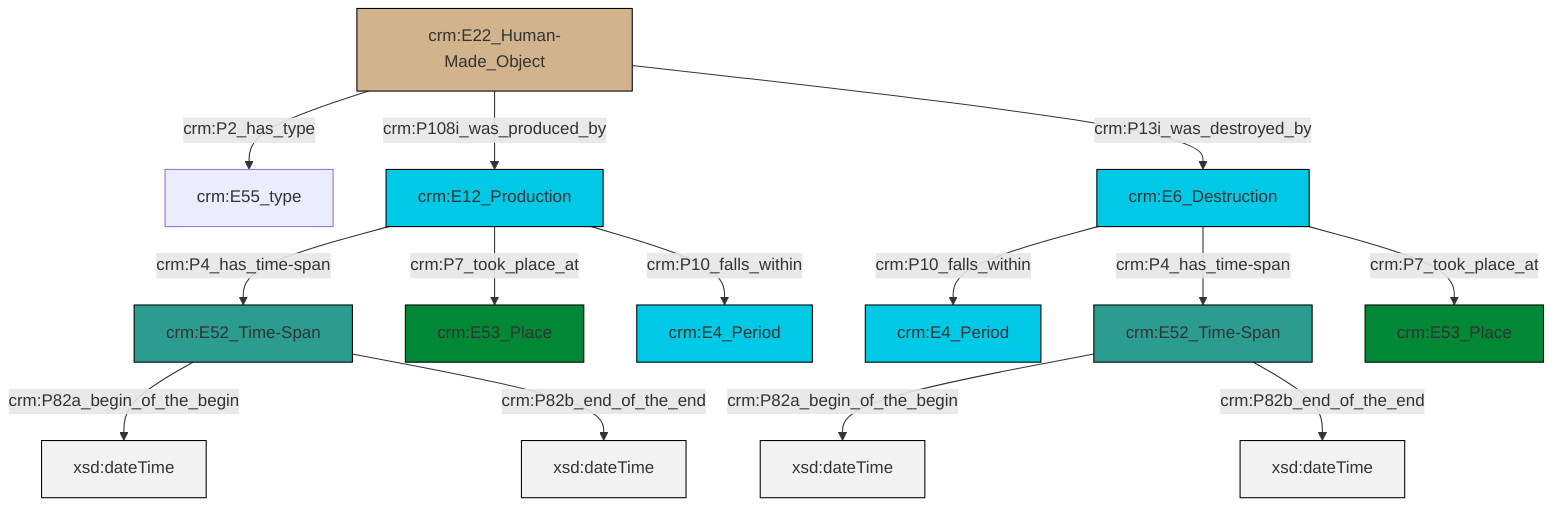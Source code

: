 graph TD
classDef Literal fill:#f2f2f2,stroke:#000000;
classDef CRM_Entity fill:#FFFFFF,stroke:#000000;
classDef Temporal_Entity fill:#00C9E6, stroke:#000000;
classDef Type fill:#E18312, stroke:#000000;
classDef Time-Span fill:#2C9C91, stroke:#000000;
classDef Appellation fill:#FFEB7F, stroke:#000000;
classDef Place fill:#008836, stroke:#000000;
classDef Persistent_Item fill:#B266B2, stroke:#000000;
classDef Conceptual_Object fill:#FFD700, stroke:#000000;
classDef Physical_Thing fill:#D2B48C, stroke:#000000;
classDef Actor fill:#f58aad, stroke:#000000;
classDef PC_Classes fill:#4ce600, stroke:#000000;
classDef Multi fill:#cccccc,stroke:#000000;

0["crm:E52_Time-Span"]:::Time-Span -->|crm:P82a_begin_of_the_begin| 1[xsd:dateTime]:::Literal
0["crm:E52_Time-Span"]:::Time-Span -->|crm:P82b_end_of_the_end| 6[xsd:dateTime]:::Literal
7["crm:E22_Human-Made_Object"]:::Physical_Thing -->|crm:P108i_was_produced_by| 8["crm:E12_Production"]:::Temporal_Entity
8["crm:E12_Production"]:::Temporal_Entity -->|crm:P10_falls_within| 9["crm:E4_Period"]:::Temporal_Entity
7["crm:E22_Human-Made_Object"]:::Physical_Thing -->|crm:P13i_was_destroyed_by| 12["crm:E6_Destruction"]:::Temporal_Entity
12["crm:E6_Destruction"]:::Temporal_Entity -->|crm:P10_falls_within| 10["crm:E4_Period"]:::Temporal_Entity
7["crm:E22_Human-Made_Object"]:::Physical_Thing -->|crm:P2_has_type| 4["crm:E55_type"]:::Default
8["crm:E12_Production"]:::Temporal_Entity -->|crm:P7_took_place_at| 2["crm:E53_Place"]:::Place
8["crm:E12_Production"]:::Temporal_Entity -->|crm:P4_has_time-span| 16["crm:E52_Time-Span"]:::Time-Span
12["crm:E6_Destruction"]:::Temporal_Entity -->|crm:P7_took_place_at| 19["crm:E53_Place"]:::Place
16["crm:E52_Time-Span"]:::Time-Span -->|crm:P82a_begin_of_the_begin| 21[xsd:dateTime]:::Literal
16["crm:E52_Time-Span"]:::Time-Span -->|crm:P82b_end_of_the_end| 22[xsd:dateTime]:::Literal
12["crm:E6_Destruction"]:::Temporal_Entity -->|crm:P4_has_time-span| 0["crm:E52_Time-Span"]:::Time-Span